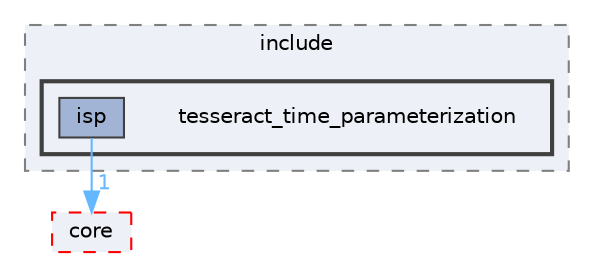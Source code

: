 digraph "tesseract_time_parameterization/isp/include/tesseract_time_parameterization"
{
 // LATEX_PDF_SIZE
  bgcolor="transparent";
  edge [fontname=Helvetica,fontsize=10,labelfontname=Helvetica,labelfontsize=10];
  node [fontname=Helvetica,fontsize=10,shape=box,height=0.2,width=0.4];
  compound=true
  subgraph clusterdir_de58afe2b7d6938c4151da66344b00a9 {
    graph [ bgcolor="#edf0f7", pencolor="grey50", label="include", fontname=Helvetica,fontsize=10 style="filled,dashed", URL="dir_de58afe2b7d6938c4151da66344b00a9.html",tooltip=""]
  subgraph clusterdir_03f1deafc3fe93f7308f71f0a7ea7bdf {
    graph [ bgcolor="#edf0f7", pencolor="grey25", label="", fontname=Helvetica,fontsize=10 style="filled,bold", URL="dir_03f1deafc3fe93f7308f71f0a7ea7bdf.html",tooltip=""]
    dir_03f1deafc3fe93f7308f71f0a7ea7bdf [shape=plaintext, label="tesseract_time_parameterization"];
  dir_776bf1053181f8daf681d106cd6b59fc [label="isp", fillcolor="#a2b4d6", color="grey25", style="filled", URL="dir_776bf1053181f8daf681d106cd6b59fc.html",tooltip=""];
  }
  }
  dir_68e56e9c09e14b8e1bac5d9210612b17 [label="core", fillcolor="#edf0f7", color="red", style="filled,dashed", URL="dir_68e56e9c09e14b8e1bac5d9210612b17.html",tooltip=""];
  dir_776bf1053181f8daf681d106cd6b59fc->dir_68e56e9c09e14b8e1bac5d9210612b17 [headlabel="1", labeldistance=1.5 headhref="dir_000023_000003.html" color="steelblue1" fontcolor="steelblue1"];
}
